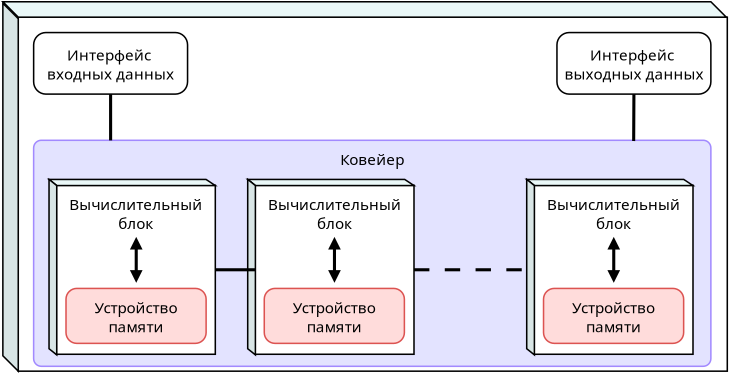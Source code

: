 <?xml version="1.0" encoding="UTF-8"?>
<dia:diagram xmlns:dia="http://www.lysator.liu.se/~alla/dia/">
  <dia:layer name="Background" visible="true">
    <dia:object type="Flowchart - Box" version="0" id="O0">
      <dia:attribute name="obj_pos">
        <dia:point val="4.183,39.975"/>
      </dia:attribute>
      <dia:attribute name="obj_bb">
        <dia:rectangle val="4.133,39.925;50.3,63.025"/>
      </dia:attribute>
      <dia:attribute name="elem_corner">
        <dia:point val="4.183,39.975"/>
      </dia:attribute>
      <dia:attribute name="elem_width">
        <dia:real val="46.067"/>
      </dia:attribute>
      <dia:attribute name="elem_height">
        <dia:real val="23"/>
      </dia:attribute>
      <dia:attribute name="border_width">
        <dia:real val="0.1"/>
      </dia:attribute>
      <dia:attribute name="show_background">
        <dia:boolean val="true"/>
      </dia:attribute>
      <dia:attribute name="padding">
        <dia:real val="0.5"/>
      </dia:attribute>
      <dia:attribute name="text">
        <dia:composite type="text">
          <dia:attribute name="string">
            <dia:string>##</dia:string>
          </dia:attribute>
          <dia:attribute name="font">
            <dia:font family="sans" style="0" name="Helvetica"/>
          </dia:attribute>
          <dia:attribute name="height">
            <dia:real val="0.8"/>
          </dia:attribute>
          <dia:attribute name="pos">
            <dia:point val="27.216,51.669"/>
          </dia:attribute>
          <dia:attribute name="color">
            <dia:color val="#000000"/>
          </dia:attribute>
          <dia:attribute name="alignment">
            <dia:enum val="1"/>
          </dia:attribute>
        </dia:composite>
      </dia:attribute>
    </dia:object>
    <dia:object type="Standard - Polygon" version="0" id="O1">
      <dia:attribute name="obj_pos">
        <dia:point val="3.183,39.075"/>
      </dia:attribute>
      <dia:attribute name="obj_bb">
        <dia:rectangle val="3.133,38.954;4.233,63.096"/>
      </dia:attribute>
      <dia:attribute name="poly_points">
        <dia:point val="3.183,39.075"/>
        <dia:point val="3.183,61.975"/>
        <dia:point val="4.183,62.975"/>
        <dia:point val="4.183,40.075"/>
      </dia:attribute>
      <dia:attribute name="line_width">
        <dia:real val="0.1"/>
      </dia:attribute>
      <dia:attribute name="inner_color">
        <dia:color val="#d8e5e5"/>
      </dia:attribute>
      <dia:attribute name="show_background">
        <dia:boolean val="true"/>
      </dia:attribute>
    </dia:object>
    <dia:object type="Standard - Polygon" version="0" id="O2">
      <dia:attribute name="obj_pos">
        <dia:point val="3.183,38.975"/>
      </dia:attribute>
      <dia:attribute name="obj_bb">
        <dia:rectangle val="3.062,38.925;50.303,40.025"/>
      </dia:attribute>
      <dia:attribute name="poly_points">
        <dia:point val="3.183,38.975"/>
        <dia:point val="49.183,38.975"/>
        <dia:point val="50.183,39.975"/>
        <dia:point val="4.183,39.975"/>
      </dia:attribute>
      <dia:attribute name="line_width">
        <dia:real val="0.1"/>
      </dia:attribute>
      <dia:attribute name="inner_color">
        <dia:color val="#eaf8f8"/>
      </dia:attribute>
      <dia:attribute name="show_background">
        <dia:boolean val="true"/>
      </dia:attribute>
    </dia:object>
    <dia:object type="Flowchart - Box" version="0" id="O3">
      <dia:attribute name="obj_pos">
        <dia:point val="5.183,40.975"/>
      </dia:attribute>
      <dia:attribute name="obj_bb">
        <dia:rectangle val="5.133,40.925;15.233,45.025"/>
      </dia:attribute>
      <dia:attribute name="elem_corner">
        <dia:point val="5.183,40.975"/>
      </dia:attribute>
      <dia:attribute name="elem_width">
        <dia:real val="10"/>
      </dia:attribute>
      <dia:attribute name="elem_height">
        <dia:real val="4"/>
      </dia:attribute>
      <dia:attribute name="border_width">
        <dia:real val="0.1"/>
      </dia:attribute>
      <dia:attribute name="show_background">
        <dia:boolean val="true"/>
      </dia:attribute>
      <dia:attribute name="corner_radius">
        <dia:real val="0.8"/>
      </dia:attribute>
      <dia:attribute name="padding">
        <dia:real val="0.5"/>
      </dia:attribute>
      <dia:attribute name="text">
        <dia:composite type="text">
          <dia:attribute name="string">
            <dia:string>#Интерфейс 
входных данных#</dia:string>
          </dia:attribute>
          <dia:attribute name="font">
            <dia:font family="Spectral" style="0" name="Courier"/>
          </dia:attribute>
          <dia:attribute name="height">
            <dia:real val="1.235"/>
          </dia:attribute>
          <dia:attribute name="pos">
            <dia:point val="10.183,42.786"/>
          </dia:attribute>
          <dia:attribute name="color">
            <dia:color val="#000000"/>
          </dia:attribute>
          <dia:attribute name="alignment">
            <dia:enum val="1"/>
          </dia:attribute>
        </dia:composite>
      </dia:attribute>
    </dia:object>
    <dia:object type="Standard - Text" version="1" id="O4">
      <dia:attribute name="obj_pos">
        <dia:point val="10.183,42.975"/>
      </dia:attribute>
      <dia:attribute name="obj_bb">
        <dia:rectangle val="10.183,42.381;10.183,43.126"/>
      </dia:attribute>
      <dia:attribute name="text">
        <dia:composite type="text">
          <dia:attribute name="string">
            <dia:string>##</dia:string>
          </dia:attribute>
          <dia:attribute name="font">
            <dia:font family="sans" style="0" name="Helvetica"/>
          </dia:attribute>
          <dia:attribute name="height">
            <dia:real val="0.8"/>
          </dia:attribute>
          <dia:attribute name="pos">
            <dia:point val="10.183,42.975"/>
          </dia:attribute>
          <dia:attribute name="color">
            <dia:color val="#000000"/>
          </dia:attribute>
          <dia:attribute name="alignment">
            <dia:enum val="0"/>
          </dia:attribute>
        </dia:composite>
      </dia:attribute>
      <dia:attribute name="valign">
        <dia:enum val="3"/>
      </dia:attribute>
      <dia:connections>
        <dia:connection handle="0" to="O3" connection="16"/>
      </dia:connections>
    </dia:object>
    <dia:object type="Flowchart - Box" version="0" id="O5">
      <dia:attribute name="obj_pos">
        <dia:point val="39.183,40.975"/>
      </dia:attribute>
      <dia:attribute name="obj_bb">
        <dia:rectangle val="39.133,40.925;49.233,45.025"/>
      </dia:attribute>
      <dia:attribute name="elem_corner">
        <dia:point val="39.183,40.975"/>
      </dia:attribute>
      <dia:attribute name="elem_width">
        <dia:real val="10"/>
      </dia:attribute>
      <dia:attribute name="elem_height">
        <dia:real val="4"/>
      </dia:attribute>
      <dia:attribute name="border_width">
        <dia:real val="0.1"/>
      </dia:attribute>
      <dia:attribute name="show_background">
        <dia:boolean val="true"/>
      </dia:attribute>
      <dia:attribute name="corner_radius">
        <dia:real val="0.8"/>
      </dia:attribute>
      <dia:attribute name="padding">
        <dia:real val="0.5"/>
      </dia:attribute>
      <dia:attribute name="text">
        <dia:composite type="text">
          <dia:attribute name="string">
            <dia:string>#Интерфейс 
выходных данных#</dia:string>
          </dia:attribute>
          <dia:attribute name="font">
            <dia:font family="Spectral" style="0" name="Courier"/>
          </dia:attribute>
          <dia:attribute name="height">
            <dia:real val="1.235"/>
          </dia:attribute>
          <dia:attribute name="pos">
            <dia:point val="44.183,42.786"/>
          </dia:attribute>
          <dia:attribute name="color">
            <dia:color val="#000000"/>
          </dia:attribute>
          <dia:attribute name="alignment">
            <dia:enum val="1"/>
          </dia:attribute>
        </dia:composite>
      </dia:attribute>
    </dia:object>
    <dia:object type="Flowchart - Box" version="0" id="O6">
      <dia:attribute name="obj_pos">
        <dia:point val="5.183,47.975"/>
      </dia:attribute>
      <dia:attribute name="obj_bb">
        <dia:rectangle val="5.133,47.925;49.233,62.707"/>
      </dia:attribute>
      <dia:attribute name="elem_corner">
        <dia:point val="5.183,47.975"/>
      </dia:attribute>
      <dia:attribute name="elem_width">
        <dia:real val="44"/>
      </dia:attribute>
      <dia:attribute name="elem_height">
        <dia:real val="14.682"/>
      </dia:attribute>
      <dia:attribute name="border_width">
        <dia:real val="0.1"/>
      </dia:attribute>
      <dia:attribute name="border_color">
        <dia:color val="#a28aff"/>
      </dia:attribute>
      <dia:attribute name="inner_color">
        <dia:color val="#e3e3ff"/>
      </dia:attribute>
      <dia:attribute name="show_background">
        <dia:boolean val="true"/>
      </dia:attribute>
      <dia:attribute name="corner_radius">
        <dia:real val="0.5"/>
      </dia:attribute>
      <dia:attribute name="padding">
        <dia:real val="0.5"/>
      </dia:attribute>
      <dia:attribute name="text">
        <dia:composite type="text">
          <dia:attribute name="string">
            <dia:string>#Ковейер









#</dia:string>
          </dia:attribute>
          <dia:attribute name="font">
            <dia:font family="Spectral" style="0" name="Courier"/>
          </dia:attribute>
          <dia:attribute name="height">
            <dia:real val="1.235"/>
          </dia:attribute>
          <dia:attribute name="pos">
            <dia:point val="27.183,49.571"/>
          </dia:attribute>
          <dia:attribute name="color">
            <dia:color val="#000000"/>
          </dia:attribute>
          <dia:attribute name="alignment">
            <dia:enum val="1"/>
          </dia:attribute>
        </dia:composite>
      </dia:attribute>
    </dia:object>
    <dia:object type="Standard - Line" version="0" id="O7">
      <dia:attribute name="obj_pos">
        <dia:point val="10.183,44.975"/>
      </dia:attribute>
      <dia:attribute name="obj_bb">
        <dia:rectangle val="10.083,44.875;10.284,48.082"/>
      </dia:attribute>
      <dia:attribute name="conn_endpoints">
        <dia:point val="10.183,44.975"/>
        <dia:point val="10.184,47.982"/>
      </dia:attribute>
      <dia:attribute name="numcp">
        <dia:int val="1"/>
      </dia:attribute>
      <dia:attribute name="line_width">
        <dia:real val="0.2"/>
      </dia:attribute>
      <dia:connections>
        <dia:connection handle="0" to="O3" connection="13"/>
      </dia:connections>
    </dia:object>
    <dia:object type="Standard - Line" version="0" id="O8">
      <dia:attribute name="obj_pos">
        <dia:point val="44.183,44.975"/>
      </dia:attribute>
      <dia:attribute name="obj_bb">
        <dia:rectangle val="44.067,44.874;44.283,48.123"/>
      </dia:attribute>
      <dia:attribute name="conn_endpoints">
        <dia:point val="44.183,44.975"/>
        <dia:point val="44.167,48.023"/>
      </dia:attribute>
      <dia:attribute name="numcp">
        <dia:int val="1"/>
      </dia:attribute>
      <dia:attribute name="line_width">
        <dia:real val="0.2"/>
      </dia:attribute>
      <dia:connections>
        <dia:connection handle="0" to="O5" connection="13"/>
      </dia:connections>
    </dia:object>
    <dia:group>
      <dia:object type="Flowchart - Box" version="0" id="O9">
        <dia:attribute name="obj_pos">
          <dia:point val="6.658,50.898"/>
        </dia:attribute>
        <dia:attribute name="obj_bb">
          <dia:rectangle val="6.608,50.848;17.037,61.926"/>
        </dia:attribute>
        <dia:attribute name="elem_corner">
          <dia:point val="6.658,50.898"/>
        </dia:attribute>
        <dia:attribute name="elem_width">
          <dia:real val="10.328"/>
        </dia:attribute>
        <dia:attribute name="elem_height">
          <dia:real val="10.978"/>
        </dia:attribute>
        <dia:attribute name="border_width">
          <dia:real val="0.1"/>
        </dia:attribute>
        <dia:attribute name="show_background">
          <dia:boolean val="true"/>
        </dia:attribute>
        <dia:attribute name="padding">
          <dia:real val="0.5"/>
        </dia:attribute>
        <dia:attribute name="text">
          <dia:composite type="text">
            <dia:attribute name="string">
              <dia:string>#Вычислительный
блок





#</dia:string>
            </dia:attribute>
            <dia:attribute name="font">
              <dia:font family="Spectral" style="0" name="Courier"/>
            </dia:attribute>
            <dia:attribute name="height">
              <dia:real val="1.235"/>
            </dia:attribute>
            <dia:attribute name="pos">
              <dia:point val="11.822,52.494"/>
            </dia:attribute>
            <dia:attribute name="color">
              <dia:color val="#000000"/>
            </dia:attribute>
            <dia:attribute name="alignment">
              <dia:enum val="1"/>
            </dia:attribute>
          </dia:composite>
        </dia:attribute>
      </dia:object>
      <dia:object type="Standard - Polygon" version="0" id="O10">
        <dia:attribute name="obj_pos">
          <dia:point val="6.183,50.517"/>
        </dia:attribute>
        <dia:attribute name="obj_bb">
          <dia:rectangle val="6.04,50.467;17.148,50.967"/>
        </dia:attribute>
        <dia:attribute name="poly_points">
          <dia:point val="6.183,50.517"/>
          <dia:point val="6.683,50.917"/>
          <dia:point val="16.983,50.917"/>
          <dia:point val="16.383,50.517"/>
        </dia:attribute>
        <dia:attribute name="line_width">
          <dia:real val="0.1"/>
        </dia:attribute>
        <dia:attribute name="inner_color">
          <dia:color val="#eaf8f8"/>
        </dia:attribute>
        <dia:attribute name="show_background">
          <dia:boolean val="true"/>
        </dia:attribute>
      </dia:object>
      <dia:object type="Standard - Polygon" version="0" id="O11">
        <dia:attribute name="obj_pos">
          <dia:point val="6.683,61.917"/>
        </dia:attribute>
        <dia:attribute name="obj_bb">
          <dia:rectangle val="6.133,50.413;6.733,62.021"/>
        </dia:attribute>
        <dia:attribute name="poly_points">
          <dia:point val="6.683,61.917"/>
          <dia:point val="6.683,50.917"/>
          <dia:point val="6.183,50.517"/>
          <dia:point val="6.183,61.517"/>
        </dia:attribute>
        <dia:attribute name="line_width">
          <dia:real val="0.1"/>
        </dia:attribute>
        <dia:attribute name="inner_color">
          <dia:color val="#d8e5e5"/>
        </dia:attribute>
        <dia:attribute name="show_background">
          <dia:boolean val="true"/>
        </dia:attribute>
      </dia:object>
    </dia:group>
    <dia:group>
      <dia:object type="Flowchart - Box" version="0" id="O12">
        <dia:attribute name="obj_pos">
          <dia:point val="19.567,50.898"/>
        </dia:attribute>
        <dia:attribute name="obj_bb">
          <dia:rectangle val="19.517,50.848;29.945,61.926"/>
        </dia:attribute>
        <dia:attribute name="elem_corner">
          <dia:point val="19.567,50.898"/>
        </dia:attribute>
        <dia:attribute name="elem_width">
          <dia:real val="10.328"/>
        </dia:attribute>
        <dia:attribute name="elem_height">
          <dia:real val="10.978"/>
        </dia:attribute>
        <dia:attribute name="border_width">
          <dia:real val="0.1"/>
        </dia:attribute>
        <dia:attribute name="show_background">
          <dia:boolean val="true"/>
        </dia:attribute>
        <dia:attribute name="padding">
          <dia:real val="0.5"/>
        </dia:attribute>
        <dia:attribute name="text">
          <dia:composite type="text">
            <dia:attribute name="string">
              <dia:string>#Вычислительный
блок





#</dia:string>
            </dia:attribute>
            <dia:attribute name="font">
              <dia:font family="Spectral" style="0" name="Courier"/>
            </dia:attribute>
            <dia:attribute name="height">
              <dia:real val="1.235"/>
            </dia:attribute>
            <dia:attribute name="pos">
              <dia:point val="24.731,52.494"/>
            </dia:attribute>
            <dia:attribute name="color">
              <dia:color val="#000000"/>
            </dia:attribute>
            <dia:attribute name="alignment">
              <dia:enum val="1"/>
            </dia:attribute>
          </dia:composite>
        </dia:attribute>
      </dia:object>
      <dia:object type="Standard - Polygon" version="0" id="O13">
        <dia:attribute name="obj_pos">
          <dia:point val="19.091,50.517"/>
        </dia:attribute>
        <dia:attribute name="obj_bb">
          <dia:rectangle val="18.948,50.467;30.056,50.967"/>
        </dia:attribute>
        <dia:attribute name="poly_points">
          <dia:point val="19.091,50.517"/>
          <dia:point val="19.591,50.917"/>
          <dia:point val="29.891,50.917"/>
          <dia:point val="29.291,50.517"/>
        </dia:attribute>
        <dia:attribute name="line_width">
          <dia:real val="0.1"/>
        </dia:attribute>
        <dia:attribute name="inner_color">
          <dia:color val="#eaf8f8"/>
        </dia:attribute>
        <dia:attribute name="show_background">
          <dia:boolean val="true"/>
        </dia:attribute>
      </dia:object>
      <dia:object type="Standard - Polygon" version="0" id="O14">
        <dia:attribute name="obj_pos">
          <dia:point val="19.591,61.917"/>
        </dia:attribute>
        <dia:attribute name="obj_bb">
          <dia:rectangle val="19.041,50.413;19.641,62.021"/>
        </dia:attribute>
        <dia:attribute name="poly_points">
          <dia:point val="19.591,61.917"/>
          <dia:point val="19.591,50.917"/>
          <dia:point val="19.091,50.517"/>
          <dia:point val="19.091,61.517"/>
        </dia:attribute>
        <dia:attribute name="line_width">
          <dia:real val="0.1"/>
        </dia:attribute>
        <dia:attribute name="inner_color">
          <dia:color val="#d8e5e5"/>
        </dia:attribute>
        <dia:attribute name="show_background">
          <dia:boolean val="true"/>
        </dia:attribute>
      </dia:object>
    </dia:group>
    <dia:group>
      <dia:object type="Flowchart - Box" version="0" id="O15">
        <dia:attribute name="obj_pos">
          <dia:point val="37.694,50.898"/>
        </dia:attribute>
        <dia:attribute name="obj_bb">
          <dia:rectangle val="37.644,50.848;48.073,61.926"/>
        </dia:attribute>
        <dia:attribute name="elem_corner">
          <dia:point val="37.694,50.898"/>
        </dia:attribute>
        <dia:attribute name="elem_width">
          <dia:real val="10.328"/>
        </dia:attribute>
        <dia:attribute name="elem_height">
          <dia:real val="10.978"/>
        </dia:attribute>
        <dia:attribute name="border_width">
          <dia:real val="0.1"/>
        </dia:attribute>
        <dia:attribute name="show_background">
          <dia:boolean val="true"/>
        </dia:attribute>
        <dia:attribute name="padding">
          <dia:real val="0.5"/>
        </dia:attribute>
        <dia:attribute name="text">
          <dia:composite type="text">
            <dia:attribute name="string">
              <dia:string>#Вычислительный
блок





#</dia:string>
            </dia:attribute>
            <dia:attribute name="font">
              <dia:font family="Spectral" style="0" name="Courier"/>
            </dia:attribute>
            <dia:attribute name="height">
              <dia:real val="1.235"/>
            </dia:attribute>
            <dia:attribute name="pos">
              <dia:point val="42.858,52.494"/>
            </dia:attribute>
            <dia:attribute name="color">
              <dia:color val="#000000"/>
            </dia:attribute>
            <dia:attribute name="alignment">
              <dia:enum val="1"/>
            </dia:attribute>
          </dia:composite>
        </dia:attribute>
      </dia:object>
      <dia:object type="Standard - Polygon" version="0" id="O16">
        <dia:attribute name="obj_pos">
          <dia:point val="37.218,50.517"/>
        </dia:attribute>
        <dia:attribute name="obj_bb">
          <dia:rectangle val="37.076,50.467;48.184,50.967"/>
        </dia:attribute>
        <dia:attribute name="poly_points">
          <dia:point val="37.218,50.517"/>
          <dia:point val="37.718,50.917"/>
          <dia:point val="48.019,50.917"/>
          <dia:point val="47.419,50.517"/>
        </dia:attribute>
        <dia:attribute name="line_width">
          <dia:real val="0.1"/>
        </dia:attribute>
        <dia:attribute name="inner_color">
          <dia:color val="#eaf8f8"/>
        </dia:attribute>
        <dia:attribute name="show_background">
          <dia:boolean val="true"/>
        </dia:attribute>
      </dia:object>
      <dia:object type="Standard - Polygon" version="0" id="O17">
        <dia:attribute name="obj_pos">
          <dia:point val="37.718,61.917"/>
        </dia:attribute>
        <dia:attribute name="obj_bb">
          <dia:rectangle val="37.169,50.413;37.769,62.021"/>
        </dia:attribute>
        <dia:attribute name="poly_points">
          <dia:point val="37.718,61.917"/>
          <dia:point val="37.718,50.917"/>
          <dia:point val="37.218,50.517"/>
          <dia:point val="37.218,61.517"/>
        </dia:attribute>
        <dia:attribute name="line_width">
          <dia:real val="0.1"/>
        </dia:attribute>
        <dia:attribute name="inner_color">
          <dia:color val="#d8e5e5"/>
        </dia:attribute>
        <dia:attribute name="show_background">
          <dia:boolean val="true"/>
        </dia:attribute>
      </dia:object>
    </dia:group>
    <dia:object type="Standard - Line" version="0" id="O18">
      <dia:attribute name="obj_pos">
        <dia:point val="16.987,56.387"/>
      </dia:attribute>
      <dia:attribute name="obj_bb">
        <dia:rectangle val="16.887,56.287;19.666,56.487"/>
      </dia:attribute>
      <dia:attribute name="conn_endpoints">
        <dia:point val="16.987,56.387"/>
        <dia:point val="19.567,56.387"/>
      </dia:attribute>
      <dia:attribute name="numcp">
        <dia:int val="1"/>
      </dia:attribute>
      <dia:attribute name="line_width">
        <dia:real val="0.2"/>
      </dia:attribute>
      <dia:connections>
        <dia:connection handle="0" to="O9" connection="8"/>
        <dia:connection handle="1" to="O12" connection="7"/>
      </dia:connections>
    </dia:object>
    <dia:object type="Standard - Line" version="0" id="O19">
      <dia:attribute name="obj_pos">
        <dia:point val="29.895,56.387"/>
      </dia:attribute>
      <dia:attribute name="obj_bb">
        <dia:rectangle val="29.795,56.287;37.794,56.487"/>
      </dia:attribute>
      <dia:attribute name="conn_endpoints">
        <dia:point val="29.895,56.387"/>
        <dia:point val="37.694,56.387"/>
      </dia:attribute>
      <dia:attribute name="numcp">
        <dia:int val="1"/>
      </dia:attribute>
      <dia:attribute name="line_width">
        <dia:real val="0.2"/>
      </dia:attribute>
      <dia:attribute name="line_style">
        <dia:enum val="1"/>
      </dia:attribute>
      <dia:connections>
        <dia:connection handle="0" to="O12" connection="8"/>
        <dia:connection handle="1" to="O15" connection="7"/>
      </dia:connections>
    </dia:object>
  </dia:layer>
  <dia:layer name="New layer 1" visible="true" active="true">
    <dia:group>
      <dia:object type="Flowchart - Box" version="0" id="O20">
        <dia:attribute name="obj_pos">
          <dia:point val="7.286,57.599"/>
        </dia:attribute>
        <dia:attribute name="obj_bb">
          <dia:rectangle val="7.236,57.549;16.439,61.218"/>
        </dia:attribute>
        <dia:attribute name="elem_corner">
          <dia:point val="7.286,57.599"/>
        </dia:attribute>
        <dia:attribute name="elem_width">
          <dia:real val="9.103"/>
        </dia:attribute>
        <dia:attribute name="elem_height">
          <dia:real val="3.569"/>
        </dia:attribute>
        <dia:attribute name="border_width">
          <dia:real val="0.1"/>
        </dia:attribute>
        <dia:attribute name="border_color">
          <dia:color val="#dc5351"/>
        </dia:attribute>
        <dia:attribute name="inner_color">
          <dia:color val="#ffdcdb"/>
        </dia:attribute>
        <dia:attribute name="show_background">
          <dia:boolean val="true"/>
        </dia:attribute>
        <dia:attribute name="corner_radius">
          <dia:real val="0.7"/>
        </dia:attribute>
        <dia:attribute name="padding">
          <dia:real val="0.5"/>
        </dia:attribute>
        <dia:attribute name="text">
          <dia:composite type="text">
            <dia:attribute name="string">
              <dia:string>#Устройство
памяти#</dia:string>
            </dia:attribute>
            <dia:attribute name="font">
              <dia:font family="Spectral" style="0" name="Courier"/>
            </dia:attribute>
            <dia:attribute name="height">
              <dia:real val="1.235"/>
            </dia:attribute>
            <dia:attribute name="pos">
              <dia:point val="11.837,59.195"/>
            </dia:attribute>
            <dia:attribute name="color">
              <dia:color val="#000000"/>
            </dia:attribute>
            <dia:attribute name="alignment">
              <dia:enum val="1"/>
            </dia:attribute>
          </dia:composite>
        </dia:attribute>
      </dia:object>
      <dia:object type="Standard - Line" version="0" id="O21">
        <dia:attribute name="obj_pos">
          <dia:point val="11.848,54.373"/>
        </dia:attribute>
        <dia:attribute name="obj_bb">
          <dia:rectangle val="11.436,54.249;12.259,57.235"/>
        </dia:attribute>
        <dia:attribute name="conn_endpoints">
          <dia:point val="11.848,54.373"/>
          <dia:point val="11.848,57.112"/>
        </dia:attribute>
        <dia:attribute name="numcp">
          <dia:int val="1"/>
        </dia:attribute>
        <dia:attribute name="line_width">
          <dia:real val="0.2"/>
        </dia:attribute>
        <dia:attribute name="start_arrow">
          <dia:enum val="3"/>
        </dia:attribute>
        <dia:attribute name="start_arrow_length">
          <dia:real val="0.5"/>
        </dia:attribute>
        <dia:attribute name="start_arrow_width">
          <dia:real val="0.5"/>
        </dia:attribute>
        <dia:attribute name="end_arrow">
          <dia:enum val="3"/>
        </dia:attribute>
        <dia:attribute name="end_arrow_length">
          <dia:real val="0.5"/>
        </dia:attribute>
        <dia:attribute name="end_arrow_width">
          <dia:real val="0.5"/>
        </dia:attribute>
      </dia:object>
    </dia:group>
    <dia:group>
      <dia:object type="Flowchart - Box" version="0" id="O22">
        <dia:attribute name="obj_pos">
          <dia:point val="20.167,57.599"/>
        </dia:attribute>
        <dia:attribute name="obj_bb">
          <dia:rectangle val="20.117,57.549;29.319,61.218"/>
        </dia:attribute>
        <dia:attribute name="elem_corner">
          <dia:point val="20.167,57.599"/>
        </dia:attribute>
        <dia:attribute name="elem_width">
          <dia:real val="9.103"/>
        </dia:attribute>
        <dia:attribute name="elem_height">
          <dia:real val="3.569"/>
        </dia:attribute>
        <dia:attribute name="border_width">
          <dia:real val="0.1"/>
        </dia:attribute>
        <dia:attribute name="border_color">
          <dia:color val="#dc5351"/>
        </dia:attribute>
        <dia:attribute name="inner_color">
          <dia:color val="#ffdcdb"/>
        </dia:attribute>
        <dia:attribute name="show_background">
          <dia:boolean val="true"/>
        </dia:attribute>
        <dia:attribute name="corner_radius">
          <dia:real val="0.7"/>
        </dia:attribute>
        <dia:attribute name="padding">
          <dia:real val="0.5"/>
        </dia:attribute>
        <dia:attribute name="text">
          <dia:composite type="text">
            <dia:attribute name="string">
              <dia:string>#Устройство
памяти#</dia:string>
            </dia:attribute>
            <dia:attribute name="font">
              <dia:font family="Spectral" style="0" name="Courier"/>
            </dia:attribute>
            <dia:attribute name="height">
              <dia:real val="1.235"/>
            </dia:attribute>
            <dia:attribute name="pos">
              <dia:point val="24.718,59.195"/>
            </dia:attribute>
            <dia:attribute name="color">
              <dia:color val="#000000"/>
            </dia:attribute>
            <dia:attribute name="alignment">
              <dia:enum val="1"/>
            </dia:attribute>
          </dia:composite>
        </dia:attribute>
      </dia:object>
      <dia:object type="Standard - Line" version="0" id="O23">
        <dia:attribute name="obj_pos">
          <dia:point val="24.728,54.373"/>
        </dia:attribute>
        <dia:attribute name="obj_bb">
          <dia:rectangle val="24.317,54.249;25.14,57.235"/>
        </dia:attribute>
        <dia:attribute name="conn_endpoints">
          <dia:point val="24.728,54.373"/>
          <dia:point val="24.728,57.112"/>
        </dia:attribute>
        <dia:attribute name="numcp">
          <dia:int val="1"/>
        </dia:attribute>
        <dia:attribute name="line_width">
          <dia:real val="0.2"/>
        </dia:attribute>
        <dia:attribute name="start_arrow">
          <dia:enum val="3"/>
        </dia:attribute>
        <dia:attribute name="start_arrow_length">
          <dia:real val="0.5"/>
        </dia:attribute>
        <dia:attribute name="start_arrow_width">
          <dia:real val="0.5"/>
        </dia:attribute>
        <dia:attribute name="end_arrow">
          <dia:enum val="3"/>
        </dia:attribute>
        <dia:attribute name="end_arrow_length">
          <dia:real val="0.5"/>
        </dia:attribute>
        <dia:attribute name="end_arrow_width">
          <dia:real val="0.5"/>
        </dia:attribute>
      </dia:object>
    </dia:group>
    <dia:group>
      <dia:object type="Flowchart - Box" version="0" id="O24">
        <dia:attribute name="obj_pos">
          <dia:point val="38.311,57.599"/>
        </dia:attribute>
        <dia:attribute name="obj_bb">
          <dia:rectangle val="38.261,57.549;47.463,61.218"/>
        </dia:attribute>
        <dia:attribute name="elem_corner">
          <dia:point val="38.311,57.599"/>
        </dia:attribute>
        <dia:attribute name="elem_width">
          <dia:real val="9.103"/>
        </dia:attribute>
        <dia:attribute name="elem_height">
          <dia:real val="3.569"/>
        </dia:attribute>
        <dia:attribute name="border_width">
          <dia:real val="0.1"/>
        </dia:attribute>
        <dia:attribute name="border_color">
          <dia:color val="#dc5351"/>
        </dia:attribute>
        <dia:attribute name="inner_color">
          <dia:color val="#ffdcdb"/>
        </dia:attribute>
        <dia:attribute name="show_background">
          <dia:boolean val="true"/>
        </dia:attribute>
        <dia:attribute name="corner_radius">
          <dia:real val="0.7"/>
        </dia:attribute>
        <dia:attribute name="padding">
          <dia:real val="0.5"/>
        </dia:attribute>
        <dia:attribute name="text">
          <dia:composite type="text">
            <dia:attribute name="string">
              <dia:string>#Устройство
памяти#</dia:string>
            </dia:attribute>
            <dia:attribute name="font">
              <dia:font family="Spectral" style="0" name="Courier"/>
            </dia:attribute>
            <dia:attribute name="height">
              <dia:real val="1.235"/>
            </dia:attribute>
            <dia:attribute name="pos">
              <dia:point val="42.862,59.195"/>
            </dia:attribute>
            <dia:attribute name="color">
              <dia:color val="#000000"/>
            </dia:attribute>
            <dia:attribute name="alignment">
              <dia:enum val="1"/>
            </dia:attribute>
          </dia:composite>
        </dia:attribute>
      </dia:object>
      <dia:object type="Standard - Line" version="0" id="O25">
        <dia:attribute name="obj_pos">
          <dia:point val="42.873,54.373"/>
        </dia:attribute>
        <dia:attribute name="obj_bb">
          <dia:rectangle val="42.461,54.249;43.284,57.235"/>
        </dia:attribute>
        <dia:attribute name="conn_endpoints">
          <dia:point val="42.873,54.373"/>
          <dia:point val="42.873,57.112"/>
        </dia:attribute>
        <dia:attribute name="numcp">
          <dia:int val="1"/>
        </dia:attribute>
        <dia:attribute name="line_width">
          <dia:real val="0.2"/>
        </dia:attribute>
        <dia:attribute name="start_arrow">
          <dia:enum val="3"/>
        </dia:attribute>
        <dia:attribute name="start_arrow_length">
          <dia:real val="0.5"/>
        </dia:attribute>
        <dia:attribute name="start_arrow_width">
          <dia:real val="0.5"/>
        </dia:attribute>
        <dia:attribute name="end_arrow">
          <dia:enum val="3"/>
        </dia:attribute>
        <dia:attribute name="end_arrow_length">
          <dia:real val="0.5"/>
        </dia:attribute>
        <dia:attribute name="end_arrow_width">
          <dia:real val="0.5"/>
        </dia:attribute>
      </dia:object>
    </dia:group>
  </dia:layer>
</dia:diagram>
